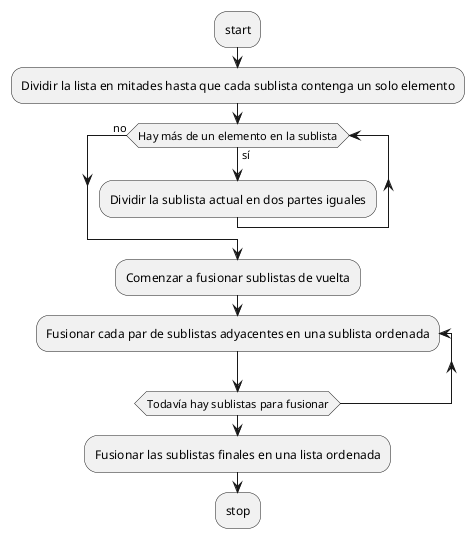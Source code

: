 @startuml
:start;
:Dividir la lista en mitades hasta que cada sublista contenga un solo elemento;
while (Hay más de un elemento en la sublista) is (sí)
  :Dividir la sublista actual en dos partes iguales;
endwhile (no)
:Comenzar a fusionar sublistas de vuelta;
repeat :Fusionar cada par de sublistas adyacentes en una sublista ordenada;
repeat while (Todavía hay sublistas para fusionar)
:Fusionar las sublistas finales en una lista ordenada;
:stop;
@enduml
@startuml
:start;
:Dividir la lista en mitades hasta que cada sublista contenga un solo elemento;
while (Hay más de un elemento en la sublista) is (sí)
  :Dividir la sublista actual en dos partes iguales;
endwhile (no)
:Comenzar a fusionar sublistas de vuelta;
repeat :Fusionar cada par de sublistas adyacentes en una sublista ordenada;
repeat while (Todavía hay sublistas para fusionar)
:Fusionar las sublistas finales en una lista ordenada;
:stop;
@enduml
